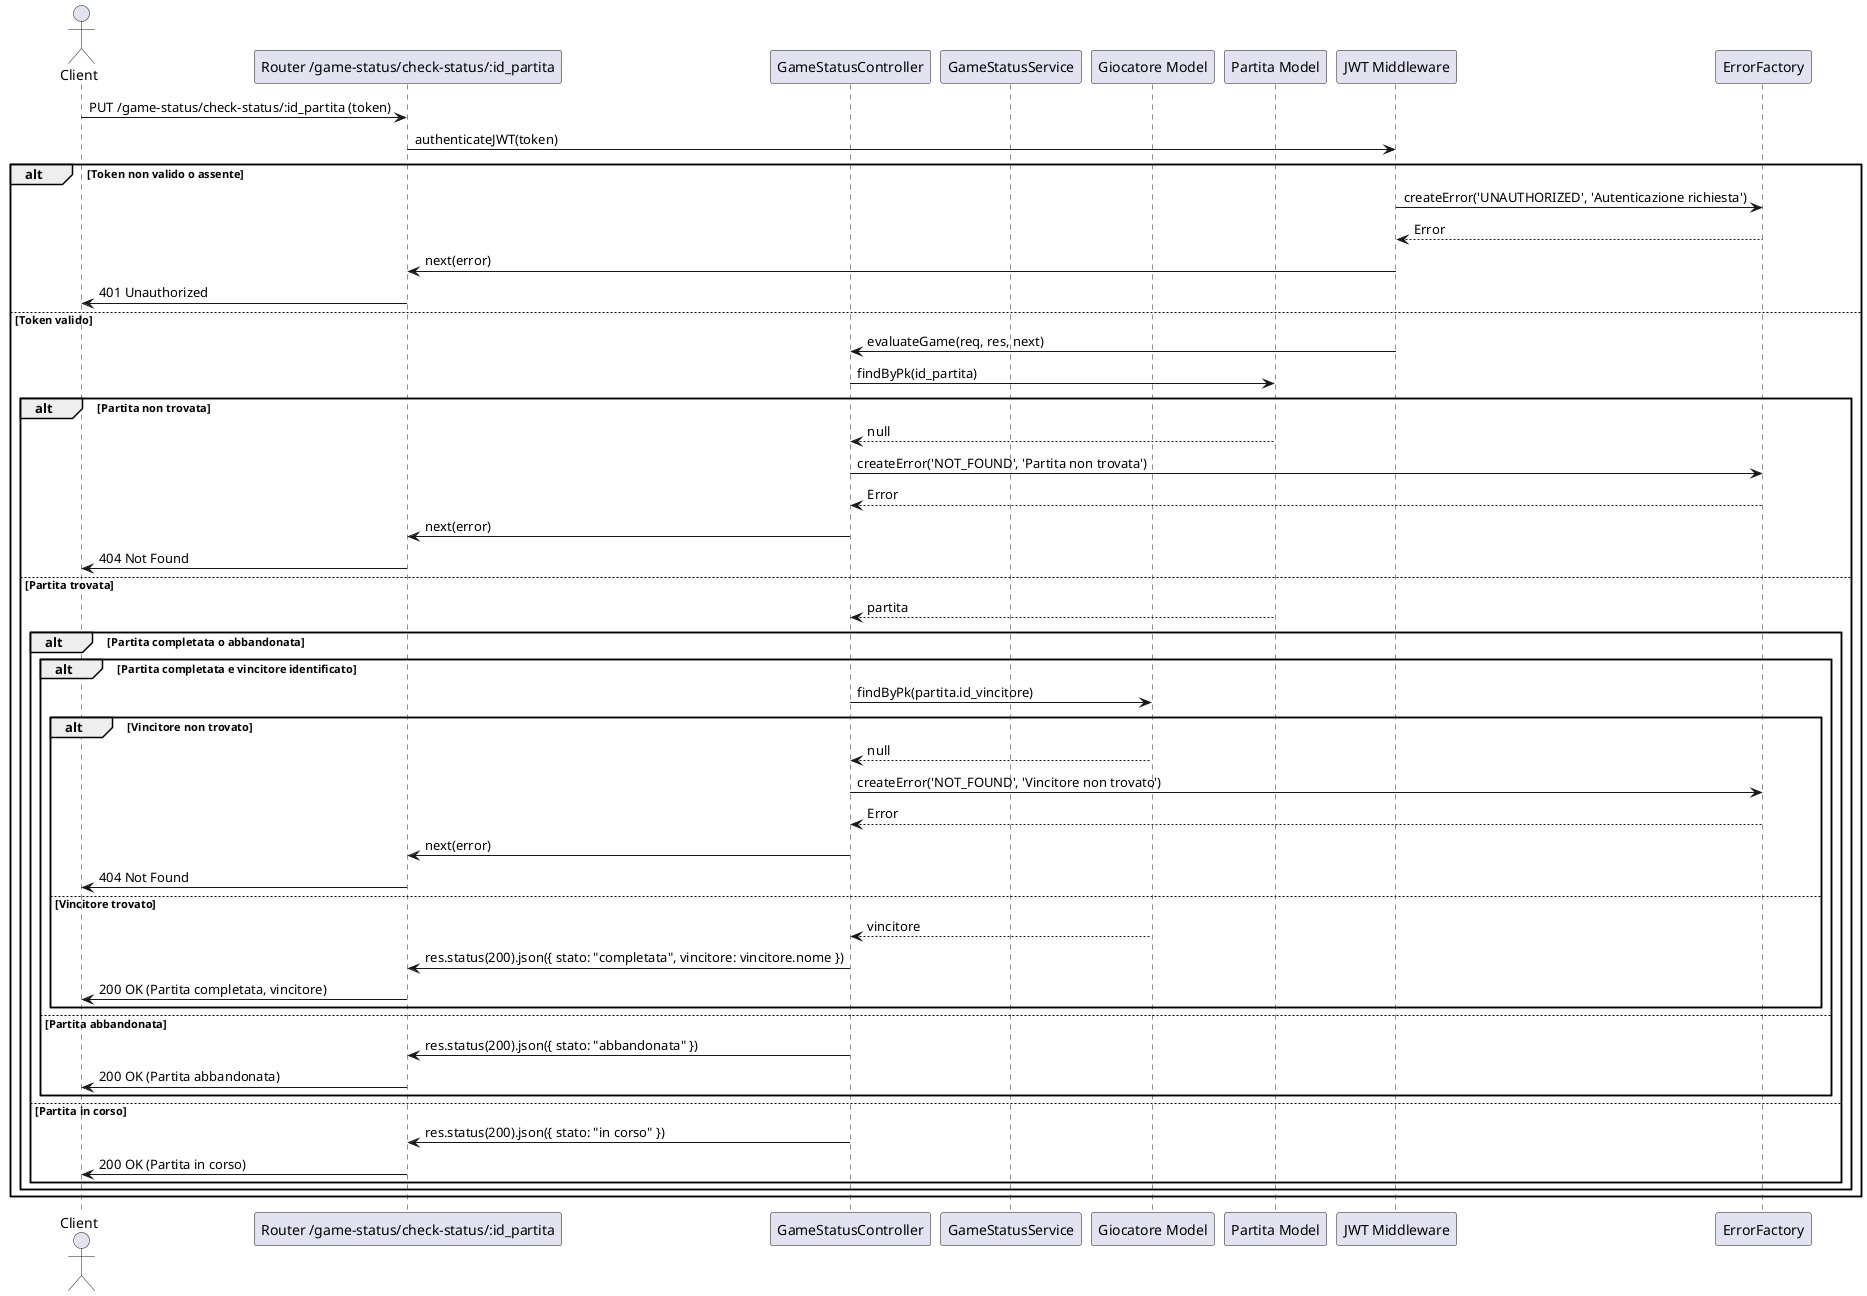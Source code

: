 @startuml
actor Client as C
participant "Router /game-status/check-status/:id_partita" as R
participant "GameStatusController" as GC
participant "GameStatusService" as GS
participant "Giocatore Model" as G
participant "Partita Model" as P
participant "JWT Middleware" as JWT
participant "ErrorFactory" as EF

C -> R: PUT /game-status/check-status/:id_partita (token)
R -> JWT: authenticateJWT(token)
alt Token non valido o assente
    JWT -> EF: createError('UNAUTHORIZED', 'Autenticazione richiesta')
    EF --> JWT: Error
    JWT -> R: next(error)
    R -> C: 401 Unauthorized
else Token valido
    JWT -> GC: evaluateGame(req, res, next)

    GC -> P: findByPk(id_partita)
    alt Partita non trovata
        P --> GC: null
        GC -> EF: createError('NOT_FOUND', 'Partita non trovata')
        EF --> GC: Error
        GC -> R: next(error)
        R -> C: 404 Not Found
    else Partita trovata
        P --> GC: partita

        alt Partita completata o abbandonata
            alt Partita completata e vincitore identificato
                GC -> G: findByPk(partita.id_vincitore)
                alt Vincitore non trovato
                    G --> GC: null
                    GC -> EF: createError('NOT_FOUND', 'Vincitore non trovato')
                    EF --> GC: Error
                    GC -> R: next(error)
                    R -> C: 404 Not Found
                else Vincitore trovato
                    G --> GC: vincitore
                    GC -> R: res.status(200).json({ stato: "completata", vincitore: vincitore.nome })
                    R -> C: 200 OK (Partita completata, vincitore)
                end
            else Partita abbandonata
                GC -> R: res.status(200).json({ stato: "abbandonata" })
                R -> C: 200 OK (Partita abbandonata)
            end
        else Partita in corso
            GC -> R: res.status(200).json({ stato: "in corso" })
            R -> C: 200 OK (Partita in corso)
        end
    end
end
@enduml
